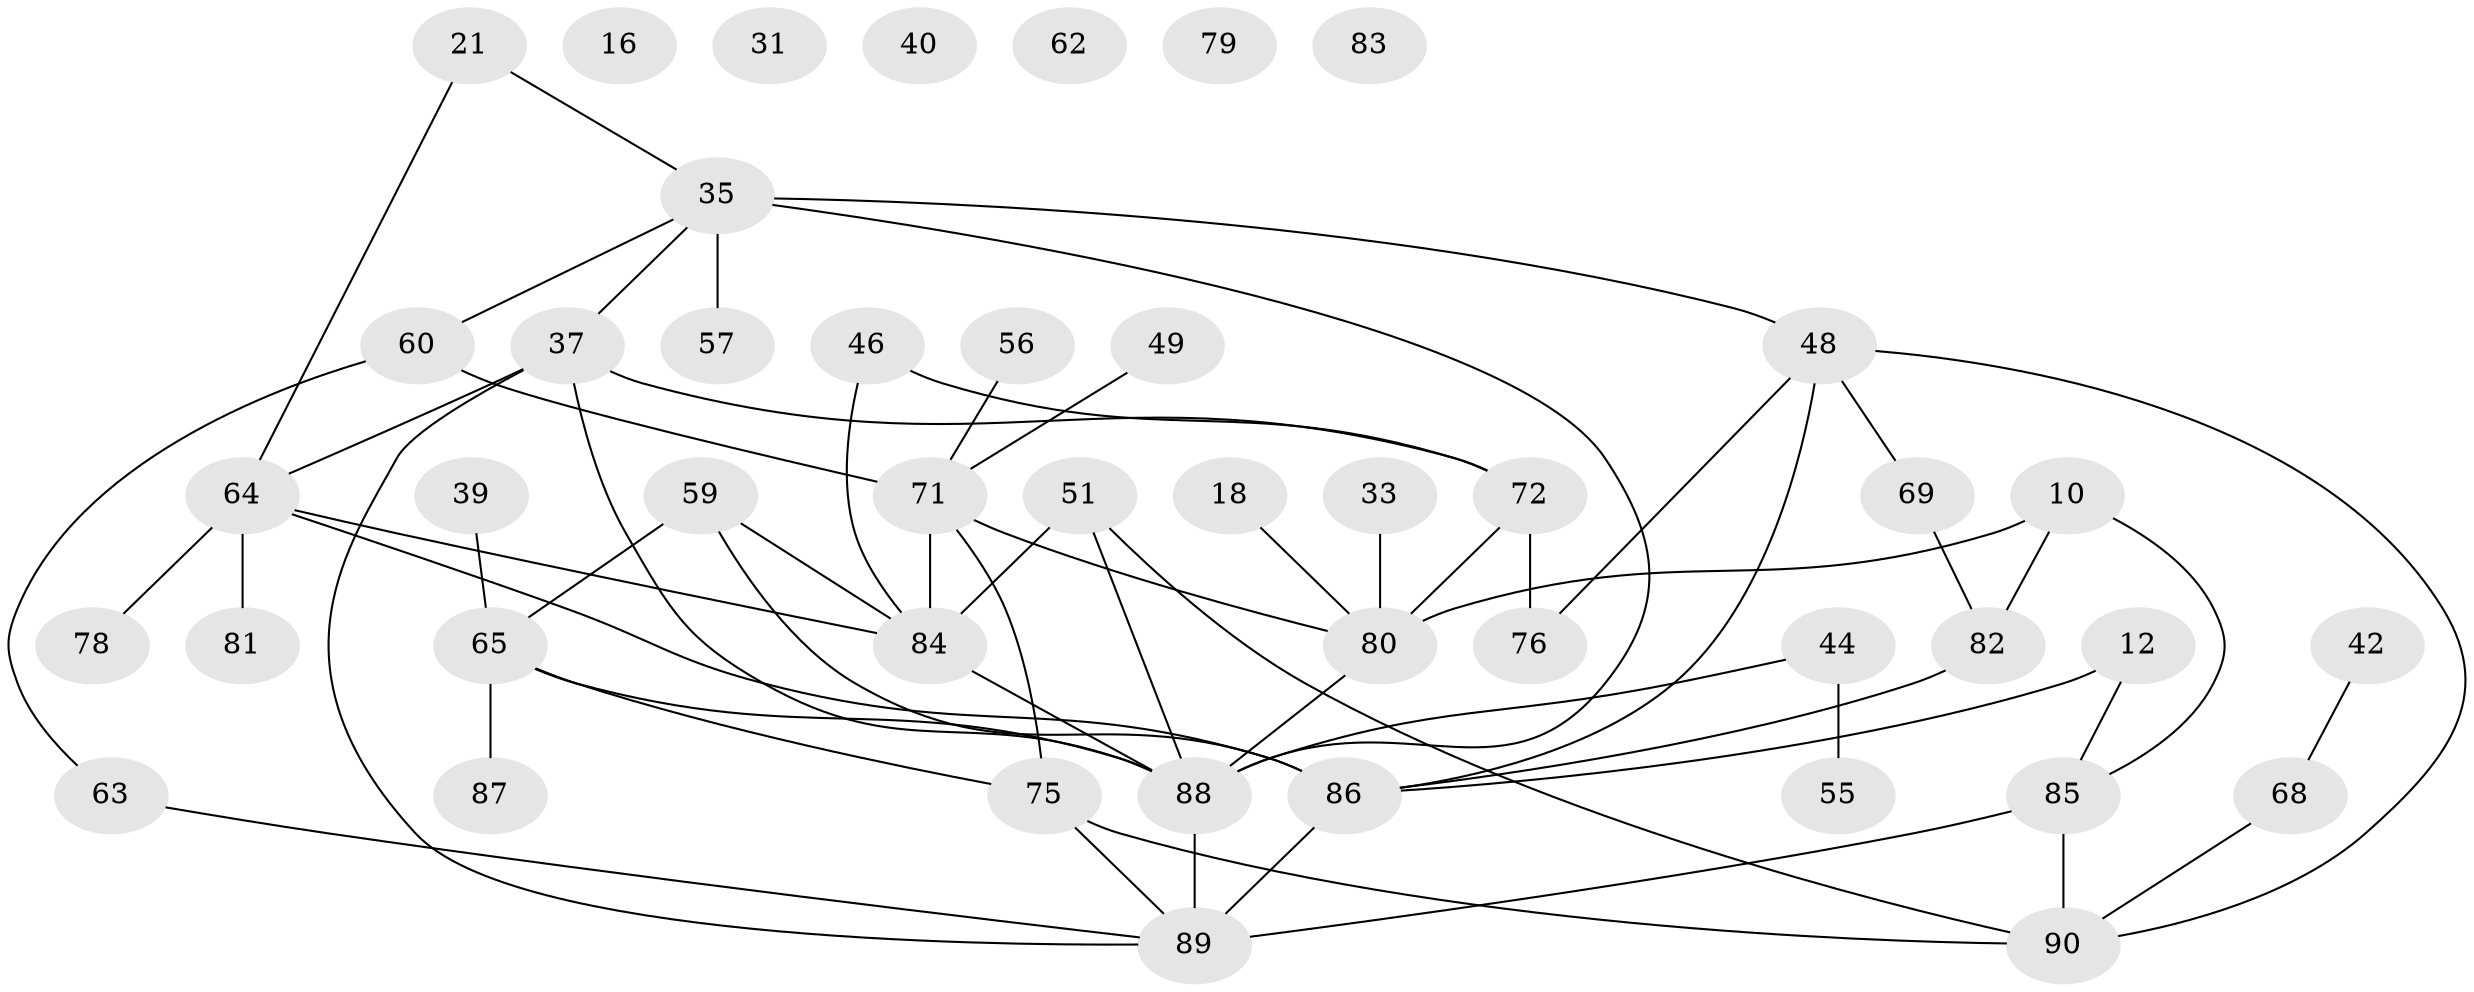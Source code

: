 // original degree distribution, {1: 0.16666666666666666, 4: 0.16666666666666666, 2: 0.24444444444444444, 3: 0.23333333333333334, 5: 0.08888888888888889, 0: 0.05555555555555555, 7: 0.022222222222222223, 6: 0.022222222222222223}
// Generated by graph-tools (version 1.1) at 2025/39/03/09/25 04:39:48]
// undirected, 45 vertices, 62 edges
graph export_dot {
graph [start="1"]
  node [color=gray90,style=filled];
  10;
  12;
  16 [super="+15"];
  18;
  21;
  31;
  33;
  35 [super="+19"];
  37 [super="+24"];
  39;
  40;
  42;
  44;
  46 [super="+26"];
  48;
  49 [super="+3"];
  51 [super="+1"];
  55;
  56;
  57;
  59 [super="+45"];
  60 [super="+58"];
  62;
  63;
  64;
  65;
  68;
  69;
  71 [super="+23+30+67"];
  72;
  75;
  76;
  78;
  79;
  80 [super="+36+54"];
  81;
  82 [super="+20+38"];
  83;
  84 [super="+66+32"];
  85;
  86 [super="+73+70+61"];
  87;
  88 [super="+34+50+74+77+47+52"];
  89 [super="+28+53+13+43"];
  90 [super="+29"];
  10 -- 80 [weight=2];
  10 -- 85;
  10 -- 82;
  12 -- 85;
  12 -- 86;
  18 -- 80;
  21 -- 35;
  21 -- 64;
  33 -- 80;
  35 -- 48 [weight=2];
  35 -- 57;
  35 -- 37;
  35 -- 88;
  35 -- 60;
  37 -- 64 [weight=2];
  37 -- 72;
  37 -- 89;
  37 -- 88;
  39 -- 65;
  42 -- 68;
  44 -- 55;
  44 -- 88;
  46 -- 72;
  46 -- 84;
  48 -- 69;
  48 -- 76;
  48 -- 90;
  48 -- 86 [weight=2];
  49 -- 71;
  51 -- 88;
  51 -- 90;
  51 -- 84 [weight=2];
  56 -- 71;
  59 -- 65 [weight=2];
  59 -- 84;
  59 -- 86;
  60 -- 71 [weight=2];
  60 -- 63;
  63 -- 89;
  64 -- 78;
  64 -- 81;
  64 -- 84;
  64 -- 86;
  65 -- 75;
  65 -- 87;
  65 -- 88;
  68 -- 90;
  69 -- 82;
  71 -- 84 [weight=2];
  71 -- 80 [weight=2];
  71 -- 75;
  72 -- 76;
  72 -- 80 [weight=2];
  75 -- 90;
  75 -- 89;
  80 -- 88 [weight=3];
  82 -- 86 [weight=2];
  84 -- 88 [weight=2];
  85 -- 90;
  85 -- 89 [weight=2];
  86 -- 89;
  88 -- 89 [weight=3];
}
